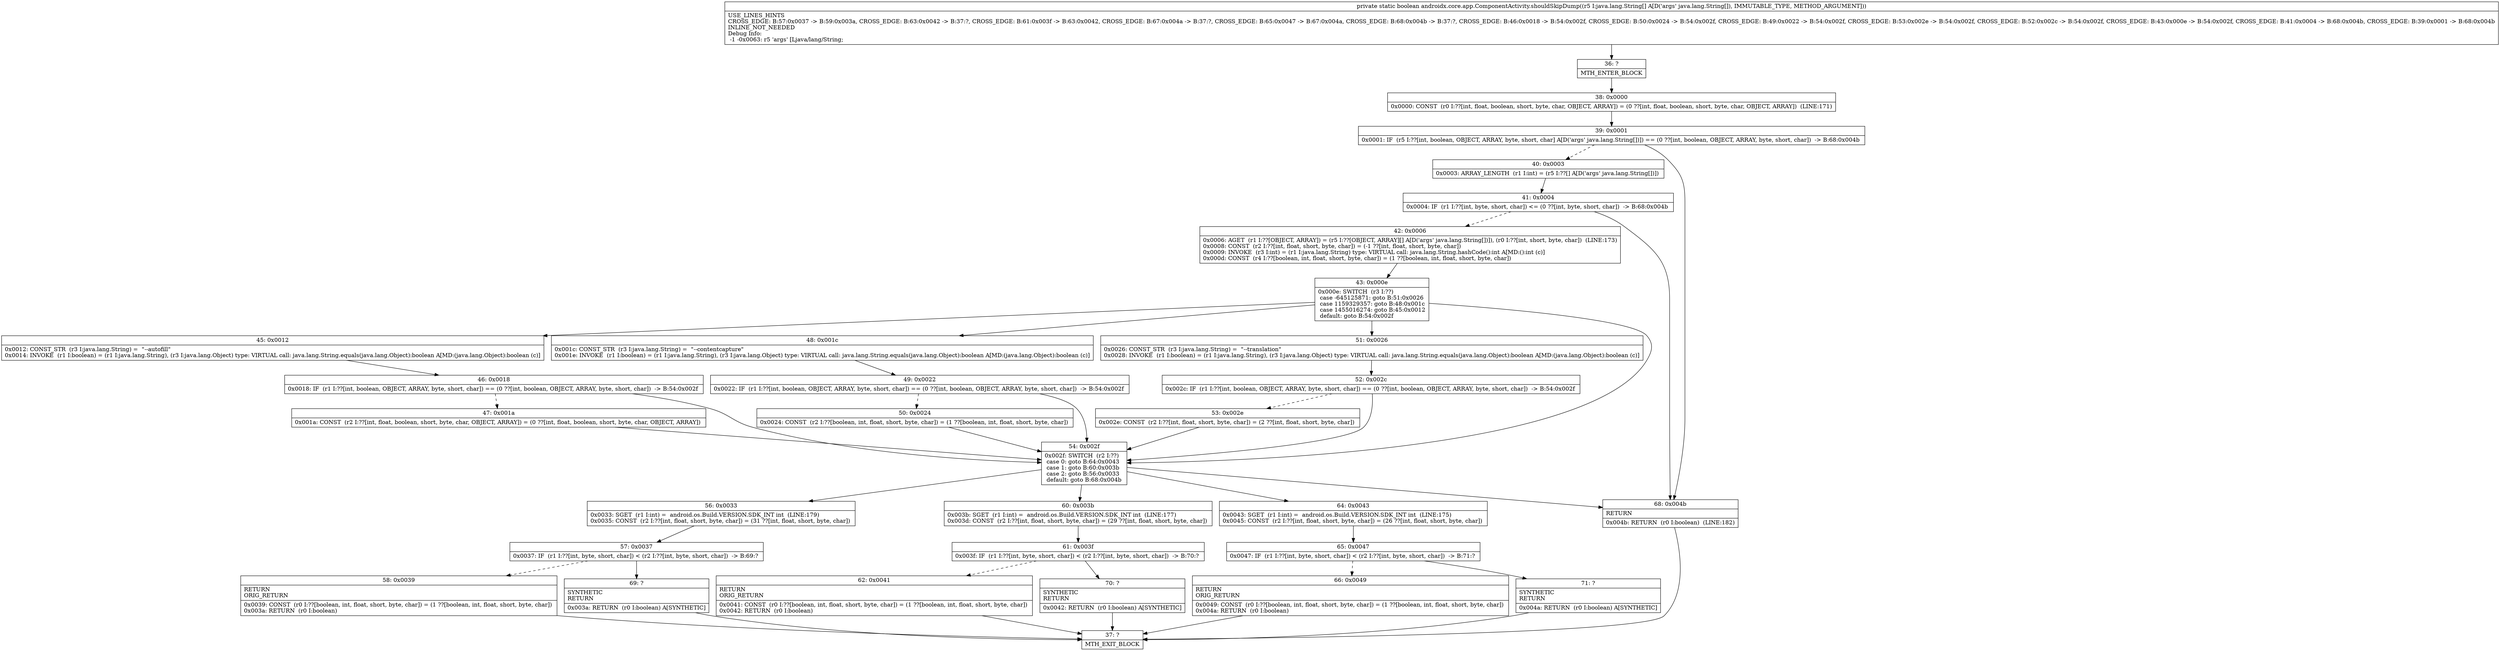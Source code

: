 digraph "CFG forandroidx.core.app.ComponentActivity.shouldSkipDump([Ljava\/lang\/String;)Z" {
Node_36 [shape=record,label="{36\:\ ?|MTH_ENTER_BLOCK\l}"];
Node_38 [shape=record,label="{38\:\ 0x0000|0x0000: CONST  (r0 I:??[int, float, boolean, short, byte, char, OBJECT, ARRAY]) = (0 ??[int, float, boolean, short, byte, char, OBJECT, ARRAY])  (LINE:171)\l}"];
Node_39 [shape=record,label="{39\:\ 0x0001|0x0001: IF  (r5 I:??[int, boolean, OBJECT, ARRAY, byte, short, char] A[D('args' java.lang.String[])]) == (0 ??[int, boolean, OBJECT, ARRAY, byte, short, char])  \-\> B:68:0x004b \l}"];
Node_40 [shape=record,label="{40\:\ 0x0003|0x0003: ARRAY_LENGTH  (r1 I:int) = (r5 I:??[] A[D('args' java.lang.String[])]) \l}"];
Node_41 [shape=record,label="{41\:\ 0x0004|0x0004: IF  (r1 I:??[int, byte, short, char]) \<= (0 ??[int, byte, short, char])  \-\> B:68:0x004b \l}"];
Node_42 [shape=record,label="{42\:\ 0x0006|0x0006: AGET  (r1 I:??[OBJECT, ARRAY]) = (r5 I:??[OBJECT, ARRAY][] A[D('args' java.lang.String[])]), (r0 I:??[int, short, byte, char])  (LINE:173)\l0x0008: CONST  (r2 I:??[int, float, short, byte, char]) = (\-1 ??[int, float, short, byte, char]) \l0x0009: INVOKE  (r3 I:int) = (r1 I:java.lang.String) type: VIRTUAL call: java.lang.String.hashCode():int A[MD:():int (c)]\l0x000d: CONST  (r4 I:??[boolean, int, float, short, byte, char]) = (1 ??[boolean, int, float, short, byte, char]) \l}"];
Node_43 [shape=record,label="{43\:\ 0x000e|0x000e: SWITCH  (r3 I:??)\l case \-645125871: goto B:51:0x0026\l case 1159329357: goto B:48:0x001c\l case 1455016274: goto B:45:0x0012\l default: goto B:54:0x002f \l}"];
Node_45 [shape=record,label="{45\:\ 0x0012|0x0012: CONST_STR  (r3 I:java.lang.String) =  \"\-\-autofill\" \l0x0014: INVOKE  (r1 I:boolean) = (r1 I:java.lang.String), (r3 I:java.lang.Object) type: VIRTUAL call: java.lang.String.equals(java.lang.Object):boolean A[MD:(java.lang.Object):boolean (c)]\l}"];
Node_46 [shape=record,label="{46\:\ 0x0018|0x0018: IF  (r1 I:??[int, boolean, OBJECT, ARRAY, byte, short, char]) == (0 ??[int, boolean, OBJECT, ARRAY, byte, short, char])  \-\> B:54:0x002f \l}"];
Node_47 [shape=record,label="{47\:\ 0x001a|0x001a: CONST  (r2 I:??[int, float, boolean, short, byte, char, OBJECT, ARRAY]) = (0 ??[int, float, boolean, short, byte, char, OBJECT, ARRAY]) \l}"];
Node_48 [shape=record,label="{48\:\ 0x001c|0x001c: CONST_STR  (r3 I:java.lang.String) =  \"\-\-contentcapture\" \l0x001e: INVOKE  (r1 I:boolean) = (r1 I:java.lang.String), (r3 I:java.lang.Object) type: VIRTUAL call: java.lang.String.equals(java.lang.Object):boolean A[MD:(java.lang.Object):boolean (c)]\l}"];
Node_49 [shape=record,label="{49\:\ 0x0022|0x0022: IF  (r1 I:??[int, boolean, OBJECT, ARRAY, byte, short, char]) == (0 ??[int, boolean, OBJECT, ARRAY, byte, short, char])  \-\> B:54:0x002f \l}"];
Node_50 [shape=record,label="{50\:\ 0x0024|0x0024: CONST  (r2 I:??[boolean, int, float, short, byte, char]) = (1 ??[boolean, int, float, short, byte, char]) \l}"];
Node_51 [shape=record,label="{51\:\ 0x0026|0x0026: CONST_STR  (r3 I:java.lang.String) =  \"\-\-translation\" \l0x0028: INVOKE  (r1 I:boolean) = (r1 I:java.lang.String), (r3 I:java.lang.Object) type: VIRTUAL call: java.lang.String.equals(java.lang.Object):boolean A[MD:(java.lang.Object):boolean (c)]\l}"];
Node_52 [shape=record,label="{52\:\ 0x002c|0x002c: IF  (r1 I:??[int, boolean, OBJECT, ARRAY, byte, short, char]) == (0 ??[int, boolean, OBJECT, ARRAY, byte, short, char])  \-\> B:54:0x002f \l}"];
Node_53 [shape=record,label="{53\:\ 0x002e|0x002e: CONST  (r2 I:??[int, float, short, byte, char]) = (2 ??[int, float, short, byte, char]) \l}"];
Node_54 [shape=record,label="{54\:\ 0x002f|0x002f: SWITCH  (r2 I:??)\l case 0: goto B:64:0x0043\l case 1: goto B:60:0x003b\l case 2: goto B:56:0x0033\l default: goto B:68:0x004b \l}"];
Node_56 [shape=record,label="{56\:\ 0x0033|0x0033: SGET  (r1 I:int) =  android.os.Build.VERSION.SDK_INT int  (LINE:179)\l0x0035: CONST  (r2 I:??[int, float, short, byte, char]) = (31 ??[int, float, short, byte, char]) \l}"];
Node_57 [shape=record,label="{57\:\ 0x0037|0x0037: IF  (r1 I:??[int, byte, short, char]) \< (r2 I:??[int, byte, short, char])  \-\> B:69:? \l}"];
Node_58 [shape=record,label="{58\:\ 0x0039|RETURN\lORIG_RETURN\l|0x0039: CONST  (r0 I:??[boolean, int, float, short, byte, char]) = (1 ??[boolean, int, float, short, byte, char]) \l0x003a: RETURN  (r0 I:boolean) \l}"];
Node_37 [shape=record,label="{37\:\ ?|MTH_EXIT_BLOCK\l}"];
Node_69 [shape=record,label="{69\:\ ?|SYNTHETIC\lRETURN\l|0x003a: RETURN  (r0 I:boolean) A[SYNTHETIC]\l}"];
Node_60 [shape=record,label="{60\:\ 0x003b|0x003b: SGET  (r1 I:int) =  android.os.Build.VERSION.SDK_INT int  (LINE:177)\l0x003d: CONST  (r2 I:??[int, float, short, byte, char]) = (29 ??[int, float, short, byte, char]) \l}"];
Node_61 [shape=record,label="{61\:\ 0x003f|0x003f: IF  (r1 I:??[int, byte, short, char]) \< (r2 I:??[int, byte, short, char])  \-\> B:70:? \l}"];
Node_62 [shape=record,label="{62\:\ 0x0041|RETURN\lORIG_RETURN\l|0x0041: CONST  (r0 I:??[boolean, int, float, short, byte, char]) = (1 ??[boolean, int, float, short, byte, char]) \l0x0042: RETURN  (r0 I:boolean) \l}"];
Node_70 [shape=record,label="{70\:\ ?|SYNTHETIC\lRETURN\l|0x0042: RETURN  (r0 I:boolean) A[SYNTHETIC]\l}"];
Node_64 [shape=record,label="{64\:\ 0x0043|0x0043: SGET  (r1 I:int) =  android.os.Build.VERSION.SDK_INT int  (LINE:175)\l0x0045: CONST  (r2 I:??[int, float, short, byte, char]) = (26 ??[int, float, short, byte, char]) \l}"];
Node_65 [shape=record,label="{65\:\ 0x0047|0x0047: IF  (r1 I:??[int, byte, short, char]) \< (r2 I:??[int, byte, short, char])  \-\> B:71:? \l}"];
Node_66 [shape=record,label="{66\:\ 0x0049|RETURN\lORIG_RETURN\l|0x0049: CONST  (r0 I:??[boolean, int, float, short, byte, char]) = (1 ??[boolean, int, float, short, byte, char]) \l0x004a: RETURN  (r0 I:boolean) \l}"];
Node_71 [shape=record,label="{71\:\ ?|SYNTHETIC\lRETURN\l|0x004a: RETURN  (r0 I:boolean) A[SYNTHETIC]\l}"];
Node_68 [shape=record,label="{68\:\ 0x004b|RETURN\l|0x004b: RETURN  (r0 I:boolean)  (LINE:182)\l}"];
MethodNode[shape=record,label="{private static boolean androidx.core.app.ComponentActivity.shouldSkipDump((r5 I:java.lang.String[] A[D('args' java.lang.String[]), IMMUTABLE_TYPE, METHOD_ARGUMENT]))  | USE_LINES_HINTS\lCROSS_EDGE: B:57:0x0037 \-\> B:59:0x003a, CROSS_EDGE: B:63:0x0042 \-\> B:37:?, CROSS_EDGE: B:61:0x003f \-\> B:63:0x0042, CROSS_EDGE: B:67:0x004a \-\> B:37:?, CROSS_EDGE: B:65:0x0047 \-\> B:67:0x004a, CROSS_EDGE: B:68:0x004b \-\> B:37:?, CROSS_EDGE: B:46:0x0018 \-\> B:54:0x002f, CROSS_EDGE: B:50:0x0024 \-\> B:54:0x002f, CROSS_EDGE: B:49:0x0022 \-\> B:54:0x002f, CROSS_EDGE: B:53:0x002e \-\> B:54:0x002f, CROSS_EDGE: B:52:0x002c \-\> B:54:0x002f, CROSS_EDGE: B:43:0x000e \-\> B:54:0x002f, CROSS_EDGE: B:41:0x0004 \-\> B:68:0x004b, CROSS_EDGE: B:39:0x0001 \-\> B:68:0x004b\lINLINE_NOT_NEEDED\lDebug Info:\l  \-1 \-0x0063: r5 'args' [Ljava\/lang\/String;\l}"];
MethodNode -> Node_36;Node_36 -> Node_38;
Node_38 -> Node_39;
Node_39 -> Node_40[style=dashed];
Node_39 -> Node_68;
Node_40 -> Node_41;
Node_41 -> Node_42[style=dashed];
Node_41 -> Node_68;
Node_42 -> Node_43;
Node_43 -> Node_45;
Node_43 -> Node_48;
Node_43 -> Node_51;
Node_43 -> Node_54;
Node_45 -> Node_46;
Node_46 -> Node_47[style=dashed];
Node_46 -> Node_54;
Node_47 -> Node_54;
Node_48 -> Node_49;
Node_49 -> Node_50[style=dashed];
Node_49 -> Node_54;
Node_50 -> Node_54;
Node_51 -> Node_52;
Node_52 -> Node_53[style=dashed];
Node_52 -> Node_54;
Node_53 -> Node_54;
Node_54 -> Node_56;
Node_54 -> Node_60;
Node_54 -> Node_64;
Node_54 -> Node_68;
Node_56 -> Node_57;
Node_57 -> Node_58[style=dashed];
Node_57 -> Node_69;
Node_58 -> Node_37;
Node_69 -> Node_37;
Node_60 -> Node_61;
Node_61 -> Node_62[style=dashed];
Node_61 -> Node_70;
Node_62 -> Node_37;
Node_70 -> Node_37;
Node_64 -> Node_65;
Node_65 -> Node_66[style=dashed];
Node_65 -> Node_71;
Node_66 -> Node_37;
Node_71 -> Node_37;
Node_68 -> Node_37;
}

